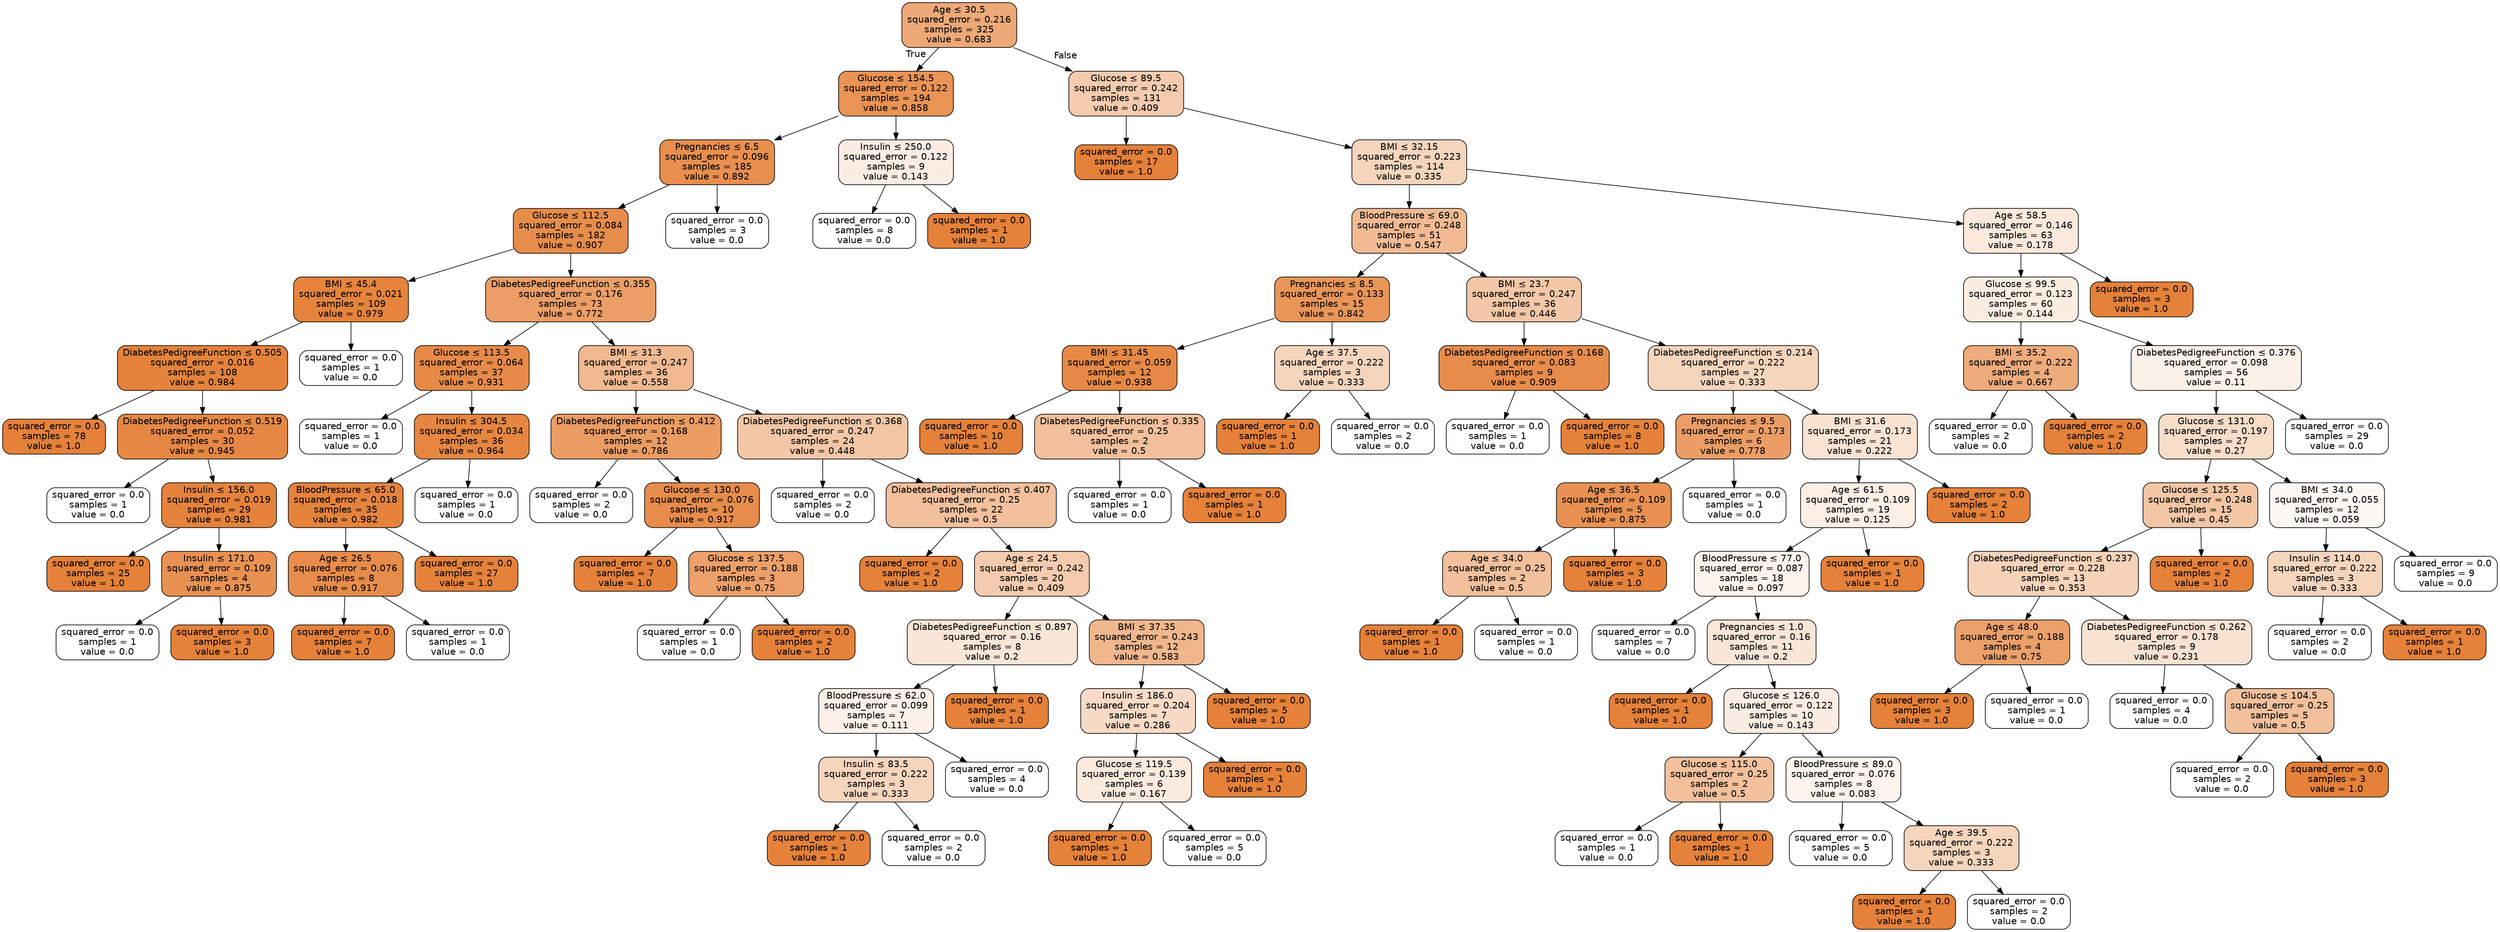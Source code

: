 digraph Tree {
node [shape=box, style="filled, rounded", color="black", fontname="helvetica"] ;
edge [fontname="helvetica"] ;
0 [label=<Age &le; 30.5<br/>squared_error = 0.216<br/>samples = 325<br/>value = 0.683>, fillcolor="#eda978"] ;
1 [label=<Glucose &le; 154.5<br/>squared_error = 0.122<br/>samples = 194<br/>value = 0.858>, fillcolor="#e99355"] ;
0 -> 1 [labeldistance=2.5, labelangle=45, headlabel="True"] ;
2 [label=<Pregnancies &le; 6.5<br/>squared_error = 0.096<br/>samples = 185<br/>value = 0.892>, fillcolor="#e88f4e"] ;
1 -> 2 ;
3 [label=<Glucose &le; 112.5<br/>squared_error = 0.084<br/>samples = 182<br/>value = 0.907>, fillcolor="#e78d4b"] ;
2 -> 3 ;
4 [label=<BMI &le; 45.4<br/>squared_error = 0.021<br/>samples = 109<br/>value = 0.979>, fillcolor="#e6843d"] ;
3 -> 4 ;
5 [label=<DiabetesPedigreeFunction &le; 0.505<br/>squared_error = 0.016<br/>samples = 108<br/>value = 0.984>, fillcolor="#e5833c"] ;
4 -> 5 ;
6 [label=<squared_error = 0.0<br/>samples = 78<br/>value = 1.0>, fillcolor="#e58139"] ;
5 -> 6 ;
7 [label=<DiabetesPedigreeFunction &le; 0.519<br/>squared_error = 0.052<br/>samples = 30<br/>value = 0.945>, fillcolor="#e68844"] ;
5 -> 7 ;
8 [label=<squared_error = 0.0<br/>samples = 1<br/>value = 0.0>, fillcolor="#ffffff"] ;
7 -> 8 ;
9 [label=<Insulin &le; 156.0<br/>squared_error = 0.019<br/>samples = 29<br/>value = 0.981>, fillcolor="#e5833d"] ;
7 -> 9 ;
10 [label=<squared_error = 0.0<br/>samples = 25<br/>value = 1.0>, fillcolor="#e58139"] ;
9 -> 10 ;
11 [label=<Insulin &le; 171.0<br/>squared_error = 0.109<br/>samples = 4<br/>value = 0.875>, fillcolor="#e89152"] ;
9 -> 11 ;
12 [label=<squared_error = 0.0<br/>samples = 1<br/>value = 0.0>, fillcolor="#ffffff"] ;
11 -> 12 ;
13 [label=<squared_error = 0.0<br/>samples = 3<br/>value = 1.0>, fillcolor="#e58139"] ;
11 -> 13 ;
14 [label=<squared_error = 0.0<br/>samples = 1<br/>value = 0.0>, fillcolor="#ffffff"] ;
4 -> 14 ;
15 [label=<DiabetesPedigreeFunction &le; 0.355<br/>squared_error = 0.176<br/>samples = 73<br/>value = 0.772>, fillcolor="#eb9e66"] ;
3 -> 15 ;
16 [label=<Glucose &le; 113.5<br/>squared_error = 0.064<br/>samples = 37<br/>value = 0.931>, fillcolor="#e78a47"] ;
15 -> 16 ;
17 [label=<squared_error = 0.0<br/>samples = 1<br/>value = 0.0>, fillcolor="#ffffff"] ;
16 -> 17 ;
18 [label=<Insulin &le; 304.5<br/>squared_error = 0.034<br/>samples = 36<br/>value = 0.964>, fillcolor="#e68640"] ;
16 -> 18 ;
19 [label=<BloodPressure &le; 65.0<br/>squared_error = 0.018<br/>samples = 35<br/>value = 0.982>, fillcolor="#e5833d"] ;
18 -> 19 ;
20 [label=<Age &le; 26.5<br/>squared_error = 0.076<br/>samples = 8<br/>value = 0.917>, fillcolor="#e78c4a"] ;
19 -> 20 ;
21 [label=<squared_error = 0.0<br/>samples = 7<br/>value = 1.0>, fillcolor="#e58139"] ;
20 -> 21 ;
22 [label=<squared_error = 0.0<br/>samples = 1<br/>value = 0.0>, fillcolor="#ffffff"] ;
20 -> 22 ;
23 [label=<squared_error = 0.0<br/>samples = 27<br/>value = 1.0>, fillcolor="#e58139"] ;
19 -> 23 ;
24 [label=<squared_error = 0.0<br/>samples = 1<br/>value = 0.0>, fillcolor="#ffffff"] ;
18 -> 24 ;
25 [label=<BMI &le; 31.3<br/>squared_error = 0.247<br/>samples = 36<br/>value = 0.558>, fillcolor="#f0b990"] ;
15 -> 25 ;
26 [label=<DiabetesPedigreeFunction &le; 0.412<br/>squared_error = 0.168<br/>samples = 12<br/>value = 0.786>, fillcolor="#eb9c63"] ;
25 -> 26 ;
27 [label=<squared_error = 0.0<br/>samples = 2<br/>value = 0.0>, fillcolor="#ffffff"] ;
26 -> 27 ;
28 [label=<Glucose &le; 130.0<br/>squared_error = 0.076<br/>samples = 10<br/>value = 0.917>, fillcolor="#e78c4a"] ;
26 -> 28 ;
29 [label=<squared_error = 0.0<br/>samples = 7<br/>value = 1.0>, fillcolor="#e58139"] ;
28 -> 29 ;
30 [label=<Glucose &le; 137.5<br/>squared_error = 0.188<br/>samples = 3<br/>value = 0.75>, fillcolor="#eca06a"] ;
28 -> 30 ;
31 [label=<squared_error = 0.0<br/>samples = 1<br/>value = 0.0>, fillcolor="#ffffff"] ;
30 -> 31 ;
32 [label=<squared_error = 0.0<br/>samples = 2<br/>value = 1.0>, fillcolor="#e58139"] ;
30 -> 32 ;
33 [label=<DiabetesPedigreeFunction &le; 0.368<br/>squared_error = 0.247<br/>samples = 24<br/>value = 0.448>, fillcolor="#f3c7a6"] ;
25 -> 33 ;
34 [label=<squared_error = 0.0<br/>samples = 2<br/>value = 0.0>, fillcolor="#ffffff"] ;
33 -> 34 ;
35 [label=<DiabetesPedigreeFunction &le; 0.407<br/>squared_error = 0.25<br/>samples = 22<br/>value = 0.5>, fillcolor="#f2c09c"] ;
33 -> 35 ;
36 [label=<squared_error = 0.0<br/>samples = 2<br/>value = 1.0>, fillcolor="#e58139"] ;
35 -> 36 ;
37 [label=<Age &le; 24.5<br/>squared_error = 0.242<br/>samples = 20<br/>value = 0.409>, fillcolor="#f4cbae"] ;
35 -> 37 ;
38 [label=<DiabetesPedigreeFunction &le; 0.897<br/>squared_error = 0.16<br/>samples = 8<br/>value = 0.2>, fillcolor="#fae6d7"] ;
37 -> 38 ;
39 [label=<BloodPressure &le; 62.0<br/>squared_error = 0.099<br/>samples = 7<br/>value = 0.111>, fillcolor="#fcf1e9"] ;
38 -> 39 ;
40 [label=<Insulin &le; 83.5<br/>squared_error = 0.222<br/>samples = 3<br/>value = 0.333>, fillcolor="#f6d5bd"] ;
39 -> 40 ;
41 [label=<squared_error = 0.0<br/>samples = 1<br/>value = 1.0>, fillcolor="#e58139"] ;
40 -> 41 ;
42 [label=<squared_error = 0.0<br/>samples = 2<br/>value = 0.0>, fillcolor="#ffffff"] ;
40 -> 42 ;
43 [label=<squared_error = 0.0<br/>samples = 4<br/>value = 0.0>, fillcolor="#ffffff"] ;
39 -> 43 ;
44 [label=<squared_error = 0.0<br/>samples = 1<br/>value = 1.0>, fillcolor="#e58139"] ;
38 -> 44 ;
45 [label=<BMI &le; 37.35<br/>squared_error = 0.243<br/>samples = 12<br/>value = 0.583>, fillcolor="#f0b68c"] ;
37 -> 45 ;
46 [label=<Insulin &le; 186.0<br/>squared_error = 0.204<br/>samples = 7<br/>value = 0.286>, fillcolor="#f8dbc6"] ;
45 -> 46 ;
47 [label=<Glucose &le; 119.5<br/>squared_error = 0.139<br/>samples = 6<br/>value = 0.167>, fillcolor="#fbeade"] ;
46 -> 47 ;
48 [label=<squared_error = 0.0<br/>samples = 1<br/>value = 1.0>, fillcolor="#e58139"] ;
47 -> 48 ;
49 [label=<squared_error = 0.0<br/>samples = 5<br/>value = 0.0>, fillcolor="#ffffff"] ;
47 -> 49 ;
50 [label=<squared_error = 0.0<br/>samples = 1<br/>value = 1.0>, fillcolor="#e58139"] ;
46 -> 50 ;
51 [label=<squared_error = 0.0<br/>samples = 5<br/>value = 1.0>, fillcolor="#e58139"] ;
45 -> 51 ;
52 [label=<squared_error = 0.0<br/>samples = 3<br/>value = 0.0>, fillcolor="#ffffff"] ;
2 -> 52 ;
53 [label=<Insulin &le; 250.0<br/>squared_error = 0.122<br/>samples = 9<br/>value = 0.143>, fillcolor="#fbede3"] ;
1 -> 53 ;
54 [label=<squared_error = 0.0<br/>samples = 8<br/>value = 0.0>, fillcolor="#ffffff"] ;
53 -> 54 ;
55 [label=<squared_error = 0.0<br/>samples = 1<br/>value = 1.0>, fillcolor="#e58139"] ;
53 -> 55 ;
56 [label=<Glucose &le; 89.5<br/>squared_error = 0.242<br/>samples = 131<br/>value = 0.409>, fillcolor="#f4cbae"] ;
0 -> 56 [labeldistance=2.5, labelangle=-45, headlabel="False"] ;
57 [label=<squared_error = 0.0<br/>samples = 17<br/>value = 1.0>, fillcolor="#e58139"] ;
56 -> 57 ;
58 [label=<BMI &le; 32.15<br/>squared_error = 0.223<br/>samples = 114<br/>value = 0.335>, fillcolor="#f6d5bd"] ;
56 -> 58 ;
59 [label=<BloodPressure &le; 69.0<br/>squared_error = 0.248<br/>samples = 51<br/>value = 0.547>, fillcolor="#f1ba93"] ;
58 -> 59 ;
60 [label=<Pregnancies &le; 8.5<br/>squared_error = 0.133<br/>samples = 15<br/>value = 0.842>, fillcolor="#e99558"] ;
59 -> 60 ;
61 [label=<BMI &le; 31.45<br/>squared_error = 0.059<br/>samples = 12<br/>value = 0.938>, fillcolor="#e78945"] ;
60 -> 61 ;
62 [label=<squared_error = 0.0<br/>samples = 10<br/>value = 1.0>, fillcolor="#e58139"] ;
61 -> 62 ;
63 [label=<DiabetesPedigreeFunction &le; 0.335<br/>squared_error = 0.25<br/>samples = 2<br/>value = 0.5>, fillcolor="#f2c09c"] ;
61 -> 63 ;
64 [label=<squared_error = 0.0<br/>samples = 1<br/>value = 0.0>, fillcolor="#ffffff"] ;
63 -> 64 ;
65 [label=<squared_error = 0.0<br/>samples = 1<br/>value = 1.0>, fillcolor="#e58139"] ;
63 -> 65 ;
66 [label=<Age &le; 37.5<br/>squared_error = 0.222<br/>samples = 3<br/>value = 0.333>, fillcolor="#f6d5bd"] ;
60 -> 66 ;
67 [label=<squared_error = 0.0<br/>samples = 1<br/>value = 1.0>, fillcolor="#e58139"] ;
66 -> 67 ;
68 [label=<squared_error = 0.0<br/>samples = 2<br/>value = 0.0>, fillcolor="#ffffff"] ;
66 -> 68 ;
69 [label=<BMI &le; 23.7<br/>squared_error = 0.247<br/>samples = 36<br/>value = 0.446>, fillcolor="#f3c7a7"] ;
59 -> 69 ;
70 [label=<DiabetesPedigreeFunction &le; 0.168<br/>squared_error = 0.083<br/>samples = 9<br/>value = 0.909>, fillcolor="#e78c4b"] ;
69 -> 70 ;
71 [label=<squared_error = 0.0<br/>samples = 1<br/>value = 0.0>, fillcolor="#ffffff"] ;
70 -> 71 ;
72 [label=<squared_error = 0.0<br/>samples = 8<br/>value = 1.0>, fillcolor="#e58139"] ;
70 -> 72 ;
73 [label=<DiabetesPedigreeFunction &le; 0.214<br/>squared_error = 0.222<br/>samples = 27<br/>value = 0.333>, fillcolor="#f6d5bd"] ;
69 -> 73 ;
74 [label=<Pregnancies &le; 9.5<br/>squared_error = 0.173<br/>samples = 6<br/>value = 0.778>, fillcolor="#eb9d65"] ;
73 -> 74 ;
75 [label=<Age &le; 36.5<br/>squared_error = 0.109<br/>samples = 5<br/>value = 0.875>, fillcolor="#e89152"] ;
74 -> 75 ;
76 [label=<Age &le; 34.0<br/>squared_error = 0.25<br/>samples = 2<br/>value = 0.5>, fillcolor="#f2c09c"] ;
75 -> 76 ;
77 [label=<squared_error = 0.0<br/>samples = 1<br/>value = 1.0>, fillcolor="#e58139"] ;
76 -> 77 ;
78 [label=<squared_error = 0.0<br/>samples = 1<br/>value = 0.0>, fillcolor="#ffffff"] ;
76 -> 78 ;
79 [label=<squared_error = 0.0<br/>samples = 3<br/>value = 1.0>, fillcolor="#e58139"] ;
75 -> 79 ;
80 [label=<squared_error = 0.0<br/>samples = 1<br/>value = 0.0>, fillcolor="#ffffff"] ;
74 -> 80 ;
81 [label=<BMI &le; 31.6<br/>squared_error = 0.173<br/>samples = 21<br/>value = 0.222>, fillcolor="#f9e3d3"] ;
73 -> 81 ;
82 [label=<Age &le; 61.5<br/>squared_error = 0.109<br/>samples = 19<br/>value = 0.125>, fillcolor="#fcefe6"] ;
81 -> 82 ;
83 [label=<BloodPressure &le; 77.0<br/>squared_error = 0.087<br/>samples = 18<br/>value = 0.097>, fillcolor="#fcf3ec"] ;
82 -> 83 ;
84 [label=<squared_error = 0.0<br/>samples = 7<br/>value = 0.0>, fillcolor="#ffffff"] ;
83 -> 84 ;
85 [label=<Pregnancies &le; 1.0<br/>squared_error = 0.16<br/>samples = 11<br/>value = 0.2>, fillcolor="#fae6d7"] ;
83 -> 85 ;
86 [label=<squared_error = 0.0<br/>samples = 1<br/>value = 1.0>, fillcolor="#e58139"] ;
85 -> 86 ;
87 [label=<Glucose &le; 126.0<br/>squared_error = 0.122<br/>samples = 10<br/>value = 0.143>, fillcolor="#fbede3"] ;
85 -> 87 ;
88 [label=<Glucose &le; 115.0<br/>squared_error = 0.25<br/>samples = 2<br/>value = 0.5>, fillcolor="#f2c09c"] ;
87 -> 88 ;
89 [label=<squared_error = 0.0<br/>samples = 1<br/>value = 0.0>, fillcolor="#ffffff"] ;
88 -> 89 ;
90 [label=<squared_error = 0.0<br/>samples = 1<br/>value = 1.0>, fillcolor="#e58139"] ;
88 -> 90 ;
91 [label=<BloodPressure &le; 89.0<br/>squared_error = 0.076<br/>samples = 8<br/>value = 0.083>, fillcolor="#fdf4ee"] ;
87 -> 91 ;
92 [label=<squared_error = 0.0<br/>samples = 5<br/>value = 0.0>, fillcolor="#ffffff"] ;
91 -> 92 ;
93 [label=<Age &le; 39.5<br/>squared_error = 0.222<br/>samples = 3<br/>value = 0.333>, fillcolor="#f6d5bd"] ;
91 -> 93 ;
94 [label=<squared_error = 0.0<br/>samples = 1<br/>value = 1.0>, fillcolor="#e58139"] ;
93 -> 94 ;
95 [label=<squared_error = 0.0<br/>samples = 2<br/>value = 0.0>, fillcolor="#ffffff"] ;
93 -> 95 ;
96 [label=<squared_error = 0.0<br/>samples = 1<br/>value = 1.0>, fillcolor="#e58139"] ;
82 -> 96 ;
97 [label=<squared_error = 0.0<br/>samples = 2<br/>value = 1.0>, fillcolor="#e58139"] ;
81 -> 97 ;
98 [label=<Age &le; 58.5<br/>squared_error = 0.146<br/>samples = 63<br/>value = 0.178>, fillcolor="#fae9dc"] ;
58 -> 98 ;
99 [label=<Glucose &le; 99.5<br/>squared_error = 0.123<br/>samples = 60<br/>value = 0.144>, fillcolor="#fbede2"] ;
98 -> 99 ;
100 [label=<BMI &le; 35.2<br/>squared_error = 0.222<br/>samples = 4<br/>value = 0.667>, fillcolor="#eeab7b"] ;
99 -> 100 ;
101 [label=<squared_error = 0.0<br/>samples = 2<br/>value = 0.0>, fillcolor="#ffffff"] ;
100 -> 101 ;
102 [label=<squared_error = 0.0<br/>samples = 2<br/>value = 1.0>, fillcolor="#e58139"] ;
100 -> 102 ;
103 [label=<DiabetesPedigreeFunction &le; 0.376<br/>squared_error = 0.098<br/>samples = 56<br/>value = 0.11>, fillcolor="#fcf1e9"] ;
99 -> 103 ;
104 [label=<Glucose &le; 131.0<br/>squared_error = 0.197<br/>samples = 27<br/>value = 0.27>, fillcolor="#f8ddc9"] ;
103 -> 104 ;
105 [label=<Glucose &le; 125.5<br/>squared_error = 0.248<br/>samples = 15<br/>value = 0.45>, fillcolor="#f3c6a6"] ;
104 -> 105 ;
106 [label=<DiabetesPedigreeFunction &le; 0.237<br/>squared_error = 0.228<br/>samples = 13<br/>value = 0.353>, fillcolor="#f6d3b9"] ;
105 -> 106 ;
107 [label=<Age &le; 48.0<br/>squared_error = 0.188<br/>samples = 4<br/>value = 0.75>, fillcolor="#eca06a"] ;
106 -> 107 ;
108 [label=<squared_error = 0.0<br/>samples = 3<br/>value = 1.0>, fillcolor="#e58139"] ;
107 -> 108 ;
109 [label=<squared_error = 0.0<br/>samples = 1<br/>value = 0.0>, fillcolor="#ffffff"] ;
107 -> 109 ;
110 [label=<DiabetesPedigreeFunction &le; 0.262<br/>squared_error = 0.178<br/>samples = 9<br/>value = 0.231>, fillcolor="#f9e2d1"] ;
106 -> 110 ;
111 [label=<squared_error = 0.0<br/>samples = 4<br/>value = 0.0>, fillcolor="#ffffff"] ;
110 -> 111 ;
112 [label=<Glucose &le; 104.5<br/>squared_error = 0.25<br/>samples = 5<br/>value = 0.5>, fillcolor="#f2c09c"] ;
110 -> 112 ;
113 [label=<squared_error = 0.0<br/>samples = 2<br/>value = 0.0>, fillcolor="#ffffff"] ;
112 -> 113 ;
114 [label=<squared_error = 0.0<br/>samples = 3<br/>value = 1.0>, fillcolor="#e58139"] ;
112 -> 114 ;
115 [label=<squared_error = 0.0<br/>samples = 2<br/>value = 1.0>, fillcolor="#e58139"] ;
105 -> 115 ;
116 [label=<BMI &le; 34.0<br/>squared_error = 0.055<br/>samples = 12<br/>value = 0.059>, fillcolor="#fdf8f3"] ;
104 -> 116 ;
117 [label=<Insulin &le; 114.0<br/>squared_error = 0.222<br/>samples = 3<br/>value = 0.333>, fillcolor="#f6d5bd"] ;
116 -> 117 ;
118 [label=<squared_error = 0.0<br/>samples = 2<br/>value = 0.0>, fillcolor="#ffffff"] ;
117 -> 118 ;
119 [label=<squared_error = 0.0<br/>samples = 1<br/>value = 1.0>, fillcolor="#e58139"] ;
117 -> 119 ;
120 [label=<squared_error = 0.0<br/>samples = 9<br/>value = 0.0>, fillcolor="#ffffff"] ;
116 -> 120 ;
121 [label=<squared_error = 0.0<br/>samples = 29<br/>value = 0.0>, fillcolor="#ffffff"] ;
103 -> 121 ;
122 [label=<squared_error = 0.0<br/>samples = 3<br/>value = 1.0>, fillcolor="#e58139"] ;
98 -> 122 ;
}